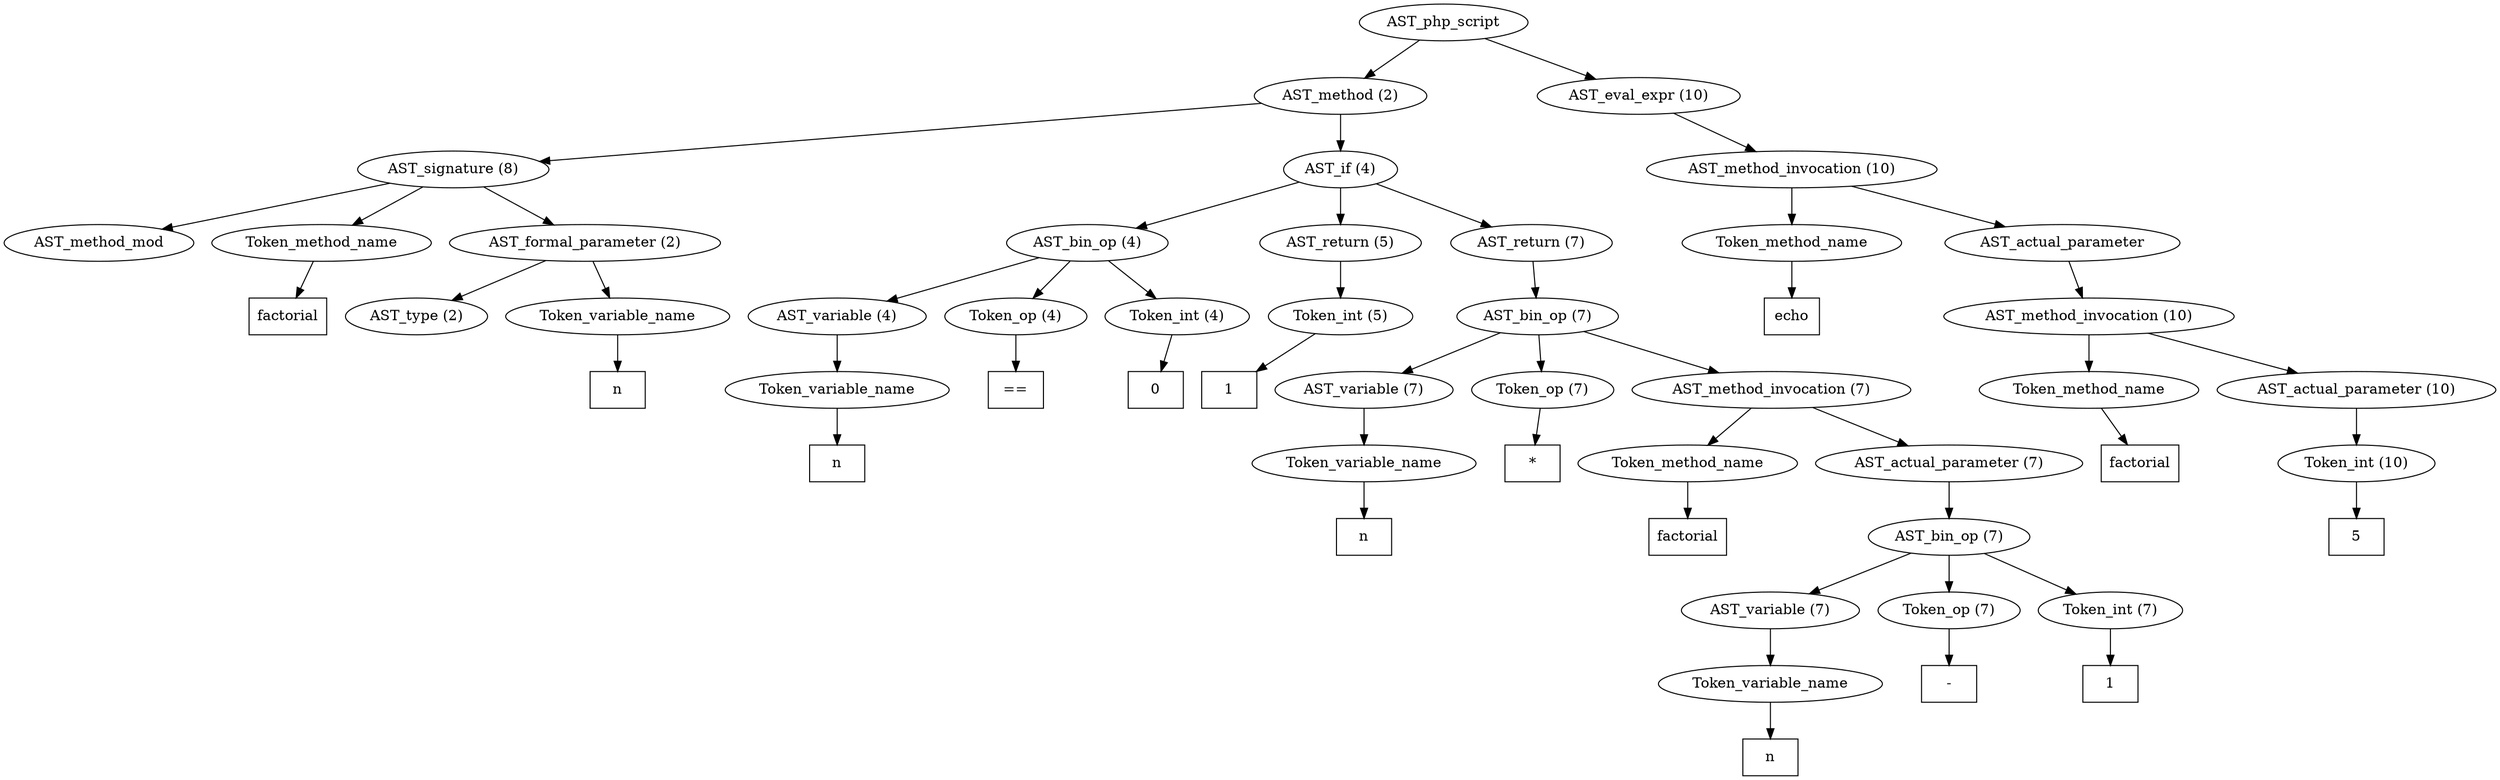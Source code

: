/*
 * AST in dot format generated by phc -- the PHP compiler
 */

digraph AST {
node_0 [label="AST_php_script"];
node_1 [label="AST_method (2)"];
node_2 [label="AST_signature (8)"];
node_3 [label="AST_method_mod"];
node_4 [label="Token_method_name"];
node_5 [label="factorial", shape=box]
node_4 -> node_5;
node_6 [label="AST_formal_parameter (2)"];
node_7 [label="AST_type (2)"];
node_8 [label="Token_variable_name"];
node_9 [label="n", shape=box]
node_8 -> node_9;
node_6 -> node_8;
node_6 -> node_7;
node_2 -> node_6;
node_2 -> node_4;
node_2 -> node_3;
node_10 [label="AST_if (4)"];
node_11 [label="AST_bin_op (4)"];
node_12 [label="AST_variable (4)"];
node_13 [label="Token_variable_name"];
node_14 [label="n", shape=box]
node_13 -> node_14;
node_12 -> node_13;
node_15 [label="Token_op (4)"];
node_16 [label="==", shape=box]
node_15 -> node_16;
node_17 [label="Token_int (4)"];
node_18 [label="0", shape=box]
node_17 -> node_18;
node_11 -> node_17;
node_11 -> node_15;
node_11 -> node_12;
node_19 [label="AST_return (5)"];
node_20 [label="Token_int (5)"];
node_21 [label="1", shape=box]
node_20 -> node_21;
node_19 -> node_20;
node_22 [label="AST_return (7)"];
node_23 [label="AST_bin_op (7)"];
node_24 [label="AST_variable (7)"];
node_25 [label="Token_variable_name"];
node_26 [label="n", shape=box]
node_25 -> node_26;
node_24 -> node_25;
node_27 [label="Token_op (7)"];
node_28 [label="*", shape=box]
node_27 -> node_28;
node_29 [label="AST_method_invocation (7)"];
node_30 [label="Token_method_name"];
node_31 [label="factorial", shape=box]
node_30 -> node_31;
node_32 [label="AST_actual_parameter (7)"];
node_33 [label="AST_bin_op (7)"];
node_34 [label="AST_variable (7)"];
node_35 [label="Token_variable_name"];
node_36 [label="n", shape=box]
node_35 -> node_36;
node_34 -> node_35;
node_37 [label="Token_op (7)"];
node_38 [label="-", shape=box]
node_37 -> node_38;
node_39 [label="Token_int (7)"];
node_40 [label="1", shape=box]
node_39 -> node_40;
node_33 -> node_39;
node_33 -> node_37;
node_33 -> node_34;
node_32 -> node_33;
node_29 -> node_32;
node_29 -> node_30;
node_23 -> node_29;
node_23 -> node_27;
node_23 -> node_24;
node_22 -> node_23;
node_10 -> node_22;
node_10 -> node_19;
node_10 -> node_11;
node_1 -> node_10;
node_1 -> node_2;
node_41 [label="AST_eval_expr (10)"];
node_42 [label="AST_method_invocation (10)"];
node_43 [label="Token_method_name"];
node_44 [label="echo", shape=box]
node_43 -> node_44;
node_45 [label="AST_actual_parameter"];
node_46 [label="AST_method_invocation (10)"];
node_47 [label="Token_method_name"];
node_48 [label="factorial", shape=box]
node_47 -> node_48;
node_49 [label="AST_actual_parameter (10)"];
node_50 [label="Token_int (10)"];
node_51 [label="5", shape=box]
node_50 -> node_51;
node_49 -> node_50;
node_46 -> node_49;
node_46 -> node_47;
node_45 -> node_46;
node_42 -> node_45;
node_42 -> node_43;
node_41 -> node_42;
node_0 -> node_41;
node_0 -> node_1;
}
